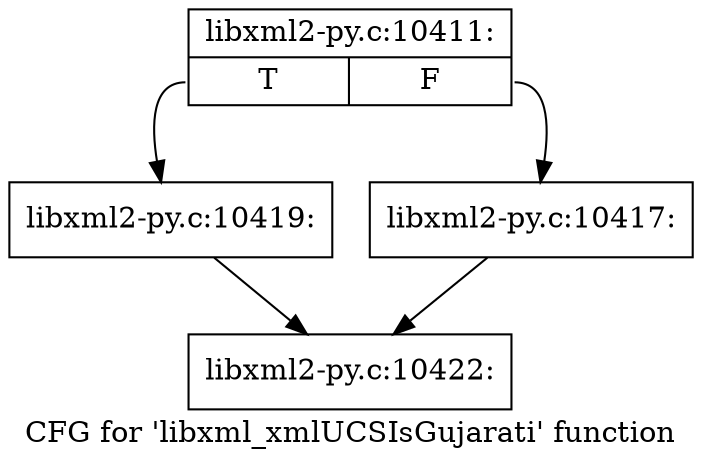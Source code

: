 digraph "CFG for 'libxml_xmlUCSIsGujarati' function" {
	label="CFG for 'libxml_xmlUCSIsGujarati' function";

	Node0x45d32b0 [shape=record,label="{libxml2-py.c:10411:|{<s0>T|<s1>F}}"];
	Node0x45d32b0:s0 -> Node0x45d7180;
	Node0x45d32b0:s1 -> Node0x45d7130;
	Node0x45d7130 [shape=record,label="{libxml2-py.c:10417:}"];
	Node0x45d7130 -> Node0x45d5d90;
	Node0x45d7180 [shape=record,label="{libxml2-py.c:10419:}"];
	Node0x45d7180 -> Node0x45d5d90;
	Node0x45d5d90 [shape=record,label="{libxml2-py.c:10422:}"];
}
